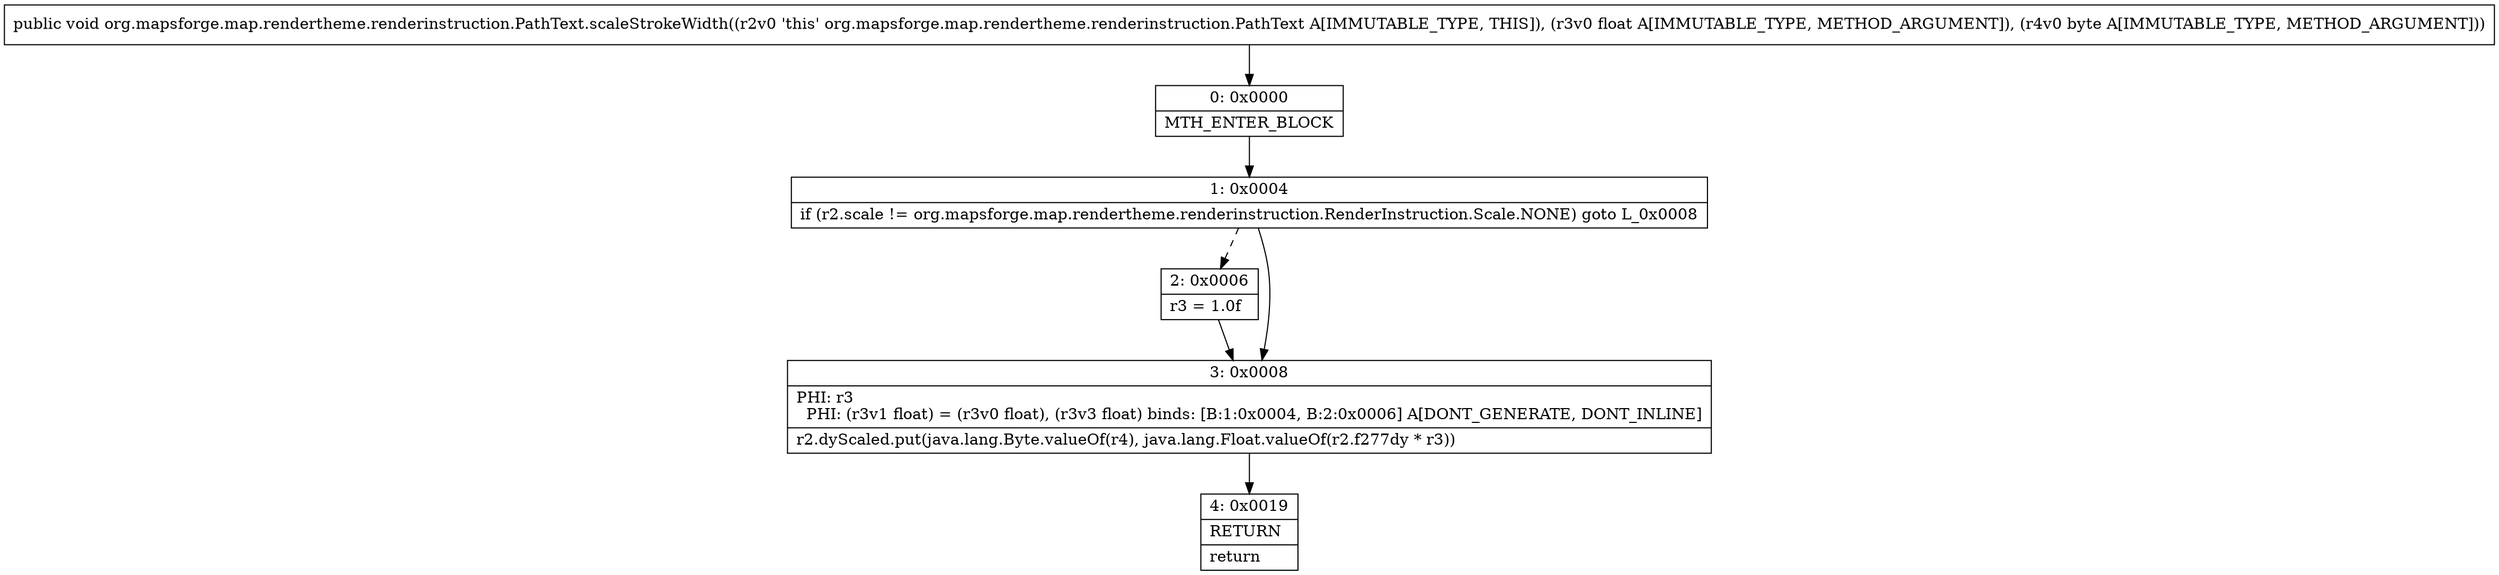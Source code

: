 digraph "CFG fororg.mapsforge.map.rendertheme.renderinstruction.PathText.scaleStrokeWidth(FB)V" {
Node_0 [shape=record,label="{0\:\ 0x0000|MTH_ENTER_BLOCK\l}"];
Node_1 [shape=record,label="{1\:\ 0x0004|if (r2.scale != org.mapsforge.map.rendertheme.renderinstruction.RenderInstruction.Scale.NONE) goto L_0x0008\l}"];
Node_2 [shape=record,label="{2\:\ 0x0006|r3 = 1.0f\l}"];
Node_3 [shape=record,label="{3\:\ 0x0008|PHI: r3 \l  PHI: (r3v1 float) = (r3v0 float), (r3v3 float) binds: [B:1:0x0004, B:2:0x0006] A[DONT_GENERATE, DONT_INLINE]\l|r2.dyScaled.put(java.lang.Byte.valueOf(r4), java.lang.Float.valueOf(r2.f277dy * r3))\l}"];
Node_4 [shape=record,label="{4\:\ 0x0019|RETURN\l|return\l}"];
MethodNode[shape=record,label="{public void org.mapsforge.map.rendertheme.renderinstruction.PathText.scaleStrokeWidth((r2v0 'this' org.mapsforge.map.rendertheme.renderinstruction.PathText A[IMMUTABLE_TYPE, THIS]), (r3v0 float A[IMMUTABLE_TYPE, METHOD_ARGUMENT]), (r4v0 byte A[IMMUTABLE_TYPE, METHOD_ARGUMENT])) }"];
MethodNode -> Node_0;
Node_0 -> Node_1;
Node_1 -> Node_2[style=dashed];
Node_1 -> Node_3;
Node_2 -> Node_3;
Node_3 -> Node_4;
}

